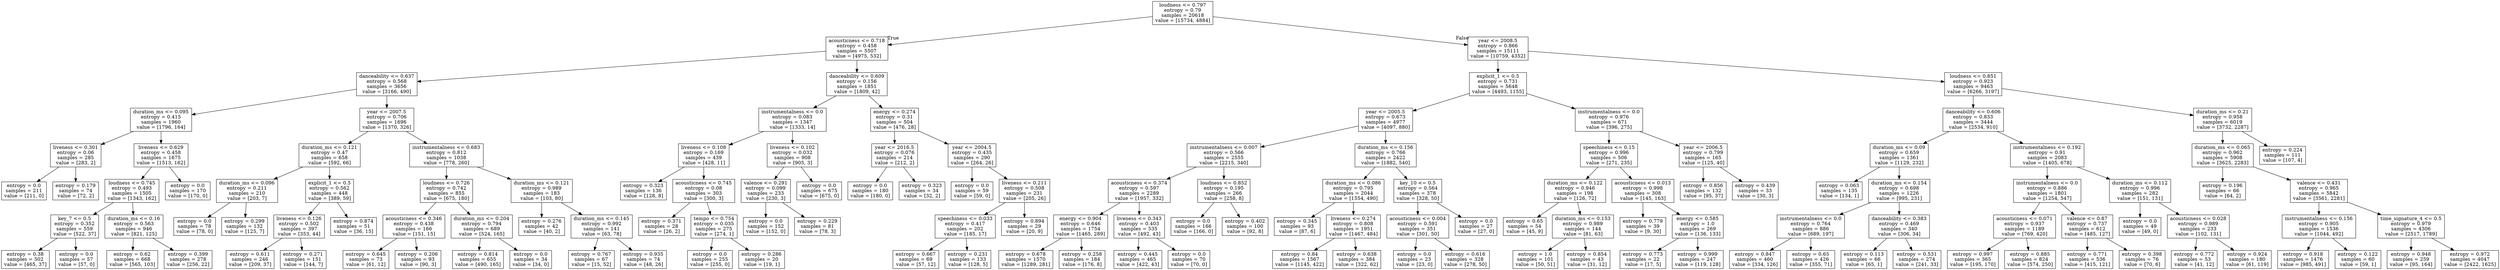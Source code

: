 digraph Tree {
node [shape=box] ;
0 [label="loudness <= 0.797\nentropy = 0.79\nsamples = 20618\nvalue = [15734, 4884]"] ;
1 [label="acousticness <= 0.718\nentropy = 0.458\nsamples = 5507\nvalue = [4975, 532]"] ;
0 -> 1 [labeldistance=2.5, labelangle=45, headlabel="True"] ;
2 [label="danceability <= 0.637\nentropy = 0.568\nsamples = 3656\nvalue = [3166, 490]"] ;
1 -> 2 ;
3 [label="duration_ms <= 0.095\nentropy = 0.415\nsamples = 1960\nvalue = [1796, 164]"] ;
2 -> 3 ;
4 [label="liveness <= 0.301\nentropy = 0.06\nsamples = 285\nvalue = [283, 2]"] ;
3 -> 4 ;
5 [label="entropy = 0.0\nsamples = 211\nvalue = [211, 0]"] ;
4 -> 5 ;
6 [label="entropy = 0.179\nsamples = 74\nvalue = [72, 2]"] ;
4 -> 6 ;
7 [label="liveness <= 0.629\nentropy = 0.458\nsamples = 1675\nvalue = [1513, 162]"] ;
3 -> 7 ;
8 [label="loudness <= 0.745\nentropy = 0.493\nsamples = 1505\nvalue = [1343, 162]"] ;
7 -> 8 ;
9 [label="key_7 <= 0.5\nentropy = 0.352\nsamples = 559\nvalue = [522, 37]"] ;
8 -> 9 ;
10 [label="entropy = 0.38\nsamples = 502\nvalue = [465, 37]"] ;
9 -> 10 ;
11 [label="entropy = 0.0\nsamples = 57\nvalue = [57, 0]"] ;
9 -> 11 ;
12 [label="duration_ms <= 0.16\nentropy = 0.563\nsamples = 946\nvalue = [821, 125]"] ;
8 -> 12 ;
13 [label="entropy = 0.62\nsamples = 668\nvalue = [565, 103]"] ;
12 -> 13 ;
14 [label="entropy = 0.399\nsamples = 278\nvalue = [256, 22]"] ;
12 -> 14 ;
15 [label="entropy = 0.0\nsamples = 170\nvalue = [170, 0]"] ;
7 -> 15 ;
16 [label="year <= 2007.5\nentropy = 0.706\nsamples = 1696\nvalue = [1370, 326]"] ;
2 -> 16 ;
17 [label="duration_ms <= 0.121\nentropy = 0.47\nsamples = 658\nvalue = [592, 66]"] ;
16 -> 17 ;
18 [label="duration_ms <= 0.096\nentropy = 0.211\nsamples = 210\nvalue = [203, 7]"] ;
17 -> 18 ;
19 [label="entropy = 0.0\nsamples = 78\nvalue = [78, 0]"] ;
18 -> 19 ;
20 [label="entropy = 0.299\nsamples = 132\nvalue = [125, 7]"] ;
18 -> 20 ;
21 [label="explicit_1 <= 0.5\nentropy = 0.562\nsamples = 448\nvalue = [389, 59]"] ;
17 -> 21 ;
22 [label="liveness <= 0.126\nentropy = 0.502\nsamples = 397\nvalue = [353, 44]"] ;
21 -> 22 ;
23 [label="entropy = 0.611\nsamples = 246\nvalue = [209, 37]"] ;
22 -> 23 ;
24 [label="entropy = 0.271\nsamples = 151\nvalue = [144, 7]"] ;
22 -> 24 ;
25 [label="entropy = 0.874\nsamples = 51\nvalue = [36, 15]"] ;
21 -> 25 ;
26 [label="instrumentalness <= 0.683\nentropy = 0.812\nsamples = 1038\nvalue = [778, 260]"] ;
16 -> 26 ;
27 [label="loudness <= 0.726\nentropy = 0.742\nsamples = 855\nvalue = [675, 180]"] ;
26 -> 27 ;
28 [label="acousticness <= 0.346\nentropy = 0.438\nsamples = 166\nvalue = [151, 15]"] ;
27 -> 28 ;
29 [label="entropy = 0.645\nsamples = 73\nvalue = [61, 12]"] ;
28 -> 29 ;
30 [label="entropy = 0.206\nsamples = 93\nvalue = [90, 3]"] ;
28 -> 30 ;
31 [label="duration_ms <= 0.204\nentropy = 0.794\nsamples = 689\nvalue = [524, 165]"] ;
27 -> 31 ;
32 [label="entropy = 0.814\nsamples = 655\nvalue = [490, 165]"] ;
31 -> 32 ;
33 [label="entropy = 0.0\nsamples = 34\nvalue = [34, 0]"] ;
31 -> 33 ;
34 [label="duration_ms <= 0.121\nentropy = 0.989\nsamples = 183\nvalue = [103, 80]"] ;
26 -> 34 ;
35 [label="entropy = 0.276\nsamples = 42\nvalue = [40, 2]"] ;
34 -> 35 ;
36 [label="duration_ms <= 0.145\nentropy = 0.992\nsamples = 141\nvalue = [63, 78]"] ;
34 -> 36 ;
37 [label="entropy = 0.767\nsamples = 67\nvalue = [15, 52]"] ;
36 -> 37 ;
38 [label="entropy = 0.935\nsamples = 74\nvalue = [48, 26]"] ;
36 -> 38 ;
39 [label="danceability <= 0.609\nentropy = 0.156\nsamples = 1851\nvalue = [1809, 42]"] ;
1 -> 39 ;
40 [label="instrumentalness <= 0.0\nentropy = 0.083\nsamples = 1347\nvalue = [1333, 14]"] ;
39 -> 40 ;
41 [label="liveness <= 0.108\nentropy = 0.169\nsamples = 439\nvalue = [428, 11]"] ;
40 -> 41 ;
42 [label="entropy = 0.323\nsamples = 136\nvalue = [128, 8]"] ;
41 -> 42 ;
43 [label="acousticness <= 0.745\nentropy = 0.08\nsamples = 303\nvalue = [300, 3]"] ;
41 -> 43 ;
44 [label="entropy = 0.371\nsamples = 28\nvalue = [26, 2]"] ;
43 -> 44 ;
45 [label="tempo <= 0.754\nentropy = 0.035\nsamples = 275\nvalue = [274, 1]"] ;
43 -> 45 ;
46 [label="entropy = 0.0\nsamples = 255\nvalue = [255, 0]"] ;
45 -> 46 ;
47 [label="entropy = 0.286\nsamples = 20\nvalue = [19, 1]"] ;
45 -> 47 ;
48 [label="liveness <= 0.102\nentropy = 0.032\nsamples = 908\nvalue = [905, 3]"] ;
40 -> 48 ;
49 [label="valence <= 0.291\nentropy = 0.099\nsamples = 233\nvalue = [230, 3]"] ;
48 -> 49 ;
50 [label="entropy = 0.0\nsamples = 152\nvalue = [152, 0]"] ;
49 -> 50 ;
51 [label="entropy = 0.229\nsamples = 81\nvalue = [78, 3]"] ;
49 -> 51 ;
52 [label="entropy = 0.0\nsamples = 675\nvalue = [675, 0]"] ;
48 -> 52 ;
53 [label="energy <= 0.274\nentropy = 0.31\nsamples = 504\nvalue = [476, 28]"] ;
39 -> 53 ;
54 [label="year <= 2016.5\nentropy = 0.076\nsamples = 214\nvalue = [212, 2]"] ;
53 -> 54 ;
55 [label="entropy = 0.0\nsamples = 180\nvalue = [180, 0]"] ;
54 -> 55 ;
56 [label="entropy = 0.323\nsamples = 34\nvalue = [32, 2]"] ;
54 -> 56 ;
57 [label="year <= 2004.5\nentropy = 0.435\nsamples = 290\nvalue = [264, 26]"] ;
53 -> 57 ;
58 [label="entropy = 0.0\nsamples = 59\nvalue = [59, 0]"] ;
57 -> 58 ;
59 [label="liveness <= 0.211\nentropy = 0.508\nsamples = 231\nvalue = [205, 26]"] ;
57 -> 59 ;
60 [label="speechiness <= 0.033\nentropy = 0.417\nsamples = 202\nvalue = [185, 17]"] ;
59 -> 60 ;
61 [label="entropy = 0.667\nsamples = 69\nvalue = [57, 12]"] ;
60 -> 61 ;
62 [label="entropy = 0.231\nsamples = 133\nvalue = [128, 5]"] ;
60 -> 62 ;
63 [label="entropy = 0.894\nsamples = 29\nvalue = [20, 9]"] ;
59 -> 63 ;
64 [label="year <= 2008.5\nentropy = 0.866\nsamples = 15111\nvalue = [10759, 4352]"] ;
0 -> 64 [labeldistance=2.5, labelangle=-45, headlabel="False"] ;
65 [label="explicit_1 <= 0.5\nentropy = 0.731\nsamples = 5648\nvalue = [4493, 1155]"] ;
64 -> 65 ;
66 [label="year <= 2005.5\nentropy = 0.673\nsamples = 4977\nvalue = [4097, 880]"] ;
65 -> 66 ;
67 [label="instrumentalness <= 0.007\nentropy = 0.566\nsamples = 2555\nvalue = [2215, 340]"] ;
66 -> 67 ;
68 [label="acousticness <= 0.374\nentropy = 0.597\nsamples = 2289\nvalue = [1957, 332]"] ;
67 -> 68 ;
69 [label="energy <= 0.904\nentropy = 0.646\nsamples = 1754\nvalue = [1465, 289]"] ;
68 -> 69 ;
70 [label="entropy = 0.678\nsamples = 1570\nvalue = [1289, 281]"] ;
69 -> 70 ;
71 [label="entropy = 0.258\nsamples = 184\nvalue = [176, 8]"] ;
69 -> 71 ;
72 [label="liveness <= 0.343\nentropy = 0.403\nsamples = 535\nvalue = [492, 43]"] ;
68 -> 72 ;
73 [label="entropy = 0.445\nsamples = 465\nvalue = [422, 43]"] ;
72 -> 73 ;
74 [label="entropy = 0.0\nsamples = 70\nvalue = [70, 0]"] ;
72 -> 74 ;
75 [label="loudness <= 0.852\nentropy = 0.195\nsamples = 266\nvalue = [258, 8]"] ;
67 -> 75 ;
76 [label="entropy = 0.0\nsamples = 166\nvalue = [166, 0]"] ;
75 -> 76 ;
77 [label="entropy = 0.402\nsamples = 100\nvalue = [92, 8]"] ;
75 -> 77 ;
78 [label="duration_ms <= 0.156\nentropy = 0.766\nsamples = 2422\nvalue = [1882, 540]"] ;
66 -> 78 ;
79 [label="duration_ms <= 0.086\nentropy = 0.795\nsamples = 2044\nvalue = [1554, 490]"] ;
78 -> 79 ;
80 [label="entropy = 0.345\nsamples = 93\nvalue = [87, 6]"] ;
79 -> 80 ;
81 [label="liveness <= 0.274\nentropy = 0.808\nsamples = 1951\nvalue = [1467, 484]"] ;
79 -> 81 ;
82 [label="entropy = 0.84\nsamples = 1567\nvalue = [1145, 422]"] ;
81 -> 82 ;
83 [label="entropy = 0.638\nsamples = 384\nvalue = [322, 62]"] ;
81 -> 83 ;
84 [label="key_10 <= 0.5\nentropy = 0.564\nsamples = 378\nvalue = [328, 50]"] ;
78 -> 84 ;
85 [label="acousticness <= 0.004\nentropy = 0.591\nsamples = 351\nvalue = [301, 50]"] ;
84 -> 85 ;
86 [label="entropy = 0.0\nsamples = 23\nvalue = [23, 0]"] ;
85 -> 86 ;
87 [label="entropy = 0.616\nsamples = 328\nvalue = [278, 50]"] ;
85 -> 87 ;
88 [label="entropy = 0.0\nsamples = 27\nvalue = [27, 0]"] ;
84 -> 88 ;
89 [label="instrumentalness <= 0.0\nentropy = 0.976\nsamples = 671\nvalue = [396, 275]"] ;
65 -> 89 ;
90 [label="speechiness <= 0.15\nentropy = 0.996\nsamples = 506\nvalue = [271, 235]"] ;
89 -> 90 ;
91 [label="duration_ms <= 0.122\nentropy = 0.946\nsamples = 198\nvalue = [126, 72]"] ;
90 -> 91 ;
92 [label="entropy = 0.65\nsamples = 54\nvalue = [45, 9]"] ;
91 -> 92 ;
93 [label="duration_ms <= 0.153\nentropy = 0.989\nsamples = 144\nvalue = [81, 63]"] ;
91 -> 93 ;
94 [label="entropy = 1.0\nsamples = 101\nvalue = [50, 51]"] ;
93 -> 94 ;
95 [label="entropy = 0.854\nsamples = 43\nvalue = [31, 12]"] ;
93 -> 95 ;
96 [label="acousticness <= 0.013\nentropy = 0.998\nsamples = 308\nvalue = [145, 163]"] ;
90 -> 96 ;
97 [label="entropy = 0.779\nsamples = 39\nvalue = [9, 30]"] ;
96 -> 97 ;
98 [label="energy <= 0.585\nentropy = 1.0\nsamples = 269\nvalue = [136, 133]"] ;
96 -> 98 ;
99 [label="entropy = 0.773\nsamples = 22\nvalue = [17, 5]"] ;
98 -> 99 ;
100 [label="entropy = 0.999\nsamples = 247\nvalue = [119, 128]"] ;
98 -> 100 ;
101 [label="year <= 2006.5\nentropy = 0.799\nsamples = 165\nvalue = [125, 40]"] ;
89 -> 101 ;
102 [label="entropy = 0.856\nsamples = 132\nvalue = [95, 37]"] ;
101 -> 102 ;
103 [label="entropy = 0.439\nsamples = 33\nvalue = [30, 3]"] ;
101 -> 103 ;
104 [label="loudness <= 0.851\nentropy = 0.923\nsamples = 9463\nvalue = [6266, 3197]"] ;
64 -> 104 ;
105 [label="danceability <= 0.606\nentropy = 0.833\nsamples = 3444\nvalue = [2534, 910]"] ;
104 -> 105 ;
106 [label="duration_ms <= 0.09\nentropy = 0.659\nsamples = 1361\nvalue = [1129, 232]"] ;
105 -> 106 ;
107 [label="entropy = 0.063\nsamples = 135\nvalue = [134, 1]"] ;
106 -> 107 ;
108 [label="duration_ms <= 0.154\nentropy = 0.698\nsamples = 1226\nvalue = [995, 231]"] ;
106 -> 108 ;
109 [label="instrumentalness <= 0.0\nentropy = 0.764\nsamples = 886\nvalue = [689, 197]"] ;
108 -> 109 ;
110 [label="entropy = 0.847\nsamples = 460\nvalue = [334, 126]"] ;
109 -> 110 ;
111 [label="entropy = 0.65\nsamples = 426\nvalue = [355, 71]"] ;
109 -> 111 ;
112 [label="danceability <= 0.383\nentropy = 0.469\nsamples = 340\nvalue = [306, 34]"] ;
108 -> 112 ;
113 [label="entropy = 0.113\nsamples = 66\nvalue = [65, 1]"] ;
112 -> 113 ;
114 [label="entropy = 0.531\nsamples = 274\nvalue = [241, 33]"] ;
112 -> 114 ;
115 [label="instrumentalness <= 0.192\nentropy = 0.91\nsamples = 2083\nvalue = [1405, 678]"] ;
105 -> 115 ;
116 [label="instrumentalness <= 0.0\nentropy = 0.886\nsamples = 1801\nvalue = [1254, 547]"] ;
115 -> 116 ;
117 [label="acousticness <= 0.071\nentropy = 0.937\nsamples = 1189\nvalue = [769, 420]"] ;
116 -> 117 ;
118 [label="entropy = 0.997\nsamples = 365\nvalue = [195, 170]"] ;
117 -> 118 ;
119 [label="entropy = 0.885\nsamples = 824\nvalue = [574, 250]"] ;
117 -> 119 ;
120 [label="valence <= 0.87\nentropy = 0.737\nsamples = 612\nvalue = [485, 127]"] ;
116 -> 120 ;
121 [label="entropy = 0.771\nsamples = 536\nvalue = [415, 121]"] ;
120 -> 121 ;
122 [label="entropy = 0.398\nsamples = 76\nvalue = [70, 6]"] ;
120 -> 122 ;
123 [label="duration_ms <= 0.112\nentropy = 0.996\nsamples = 282\nvalue = [151, 131]"] ;
115 -> 123 ;
124 [label="entropy = 0.0\nsamples = 49\nvalue = [49, 0]"] ;
123 -> 124 ;
125 [label="acousticness <= 0.028\nentropy = 0.989\nsamples = 233\nvalue = [102, 131]"] ;
123 -> 125 ;
126 [label="entropy = 0.772\nsamples = 53\nvalue = [41, 12]"] ;
125 -> 126 ;
127 [label="entropy = 0.924\nsamples = 180\nvalue = [61, 119]"] ;
125 -> 127 ;
128 [label="duration_ms <= 0.21\nentropy = 0.958\nsamples = 6019\nvalue = [3732, 2287]"] ;
104 -> 128 ;
129 [label="duration_ms <= 0.065\nentropy = 0.962\nsamples = 5908\nvalue = [3625, 2283]"] ;
128 -> 129 ;
130 [label="entropy = 0.196\nsamples = 66\nvalue = [64, 2]"] ;
129 -> 130 ;
131 [label="valence <= 0.431\nentropy = 0.965\nsamples = 5842\nvalue = [3561, 2281]"] ;
129 -> 131 ;
132 [label="instrumentalness <= 0.156\nentropy = 0.905\nsamples = 1536\nvalue = [1044, 492]"] ;
131 -> 132 ;
133 [label="entropy = 0.918\nsamples = 1476\nvalue = [985, 491]"] ;
132 -> 133 ;
134 [label="entropy = 0.122\nsamples = 60\nvalue = [59, 1]"] ;
132 -> 134 ;
135 [label="time_signature_4 <= 0.5\nentropy = 0.979\nsamples = 4306\nvalue = [2517, 1789]"] ;
131 -> 135 ;
136 [label="entropy = 0.948\nsamples = 259\nvalue = [95, 164]"] ;
135 -> 136 ;
137 [label="entropy = 0.972\nsamples = 4047\nvalue = [2422, 1625]"] ;
135 -> 137 ;
138 [label="entropy = 0.224\nsamples = 111\nvalue = [107, 4]"] ;
128 -> 138 ;
}